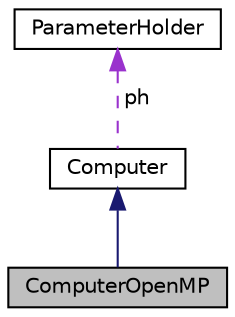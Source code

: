 digraph "ComputerOpenMP"
{
  edge [fontname="Helvetica",fontsize="10",labelfontname="Helvetica",labelfontsize="10"];
  node [fontname="Helvetica",fontsize="10",shape=record];
  Node1 [label="ComputerOpenMP",height=0.2,width=0.4,color="black", fillcolor="grey75", style="filled", fontcolor="black"];
  Node2 -> Node1 [dir="back",color="midnightblue",fontsize="10",style="solid",fontname="Helvetica"];
  Node2 [label="Computer",height=0.2,width=0.4,color="black", fillcolor="white", style="filled",URL="$classComputer.html"];
  Node3 -> Node2 [dir="back",color="darkorchid3",fontsize="10",style="dashed",label=" ph" ,fontname="Helvetica"];
  Node3 [label="ParameterHolder",height=0.2,width=0.4,color="black", fillcolor="white", style="filled",URL="$structParameterHolder.html"];
}
